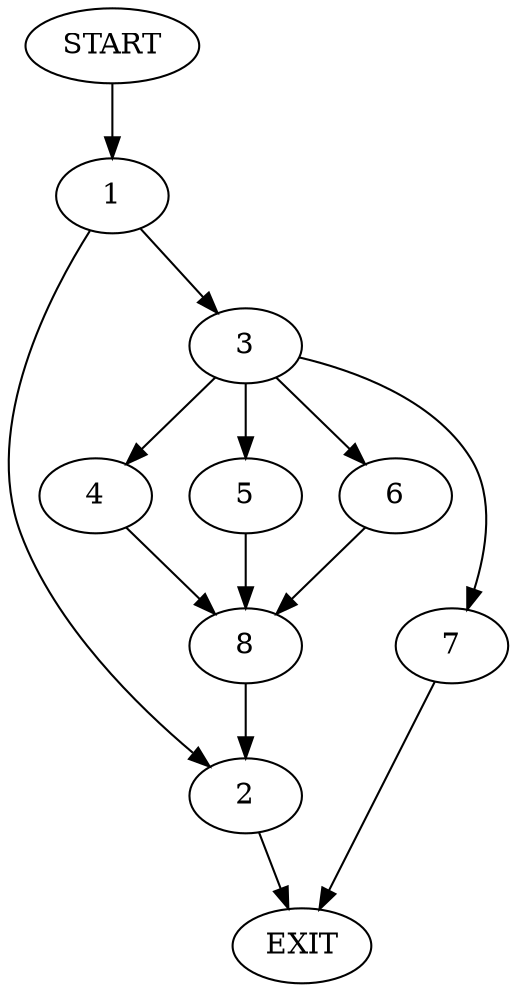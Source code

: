 digraph {
0 [label="START"]
9 [label="EXIT"]
0 -> 1
1 -> 2
1 -> 3
2 -> 9
3 -> 4
3 -> 5
3 -> 6
3 -> 7
4 -> 8
5 -> 8
7 -> 9
6 -> 8
8 -> 2
}
